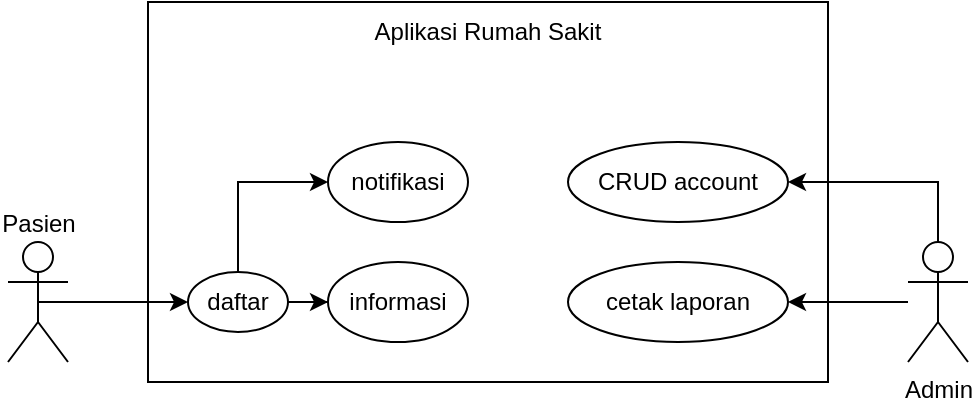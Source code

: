 <mxfile version="24.3.1" type="google">
  <diagram name="Page-1" id="s8k6H9cBIfNWUPBJ0RBl">
    <mxGraphModel grid="1" page="1" gridSize="10" guides="1" tooltips="1" connect="1" arrows="1" fold="1" pageScale="1" pageWidth="850" pageHeight="1100" math="0" shadow="0">
      <root>
        <mxCell id="0" />
        <mxCell id="1" parent="0" />
        <mxCell id="CA63-ng380Ij6-Dl1s6w-1" value="Pasien" style="shape=umlActor;verticalLabelPosition=top;verticalAlign=bottom;html=1;outlineConnect=0;labelPosition=center;align=center;" vertex="1" parent="1">
          <mxGeometry x="180" y="160" width="30" height="60" as="geometry" />
        </mxCell>
        <mxCell id="CA63-ng380Ij6-Dl1s6w-2" value="" style="rounded=0;whiteSpace=wrap;html=1;" vertex="1" parent="1">
          <mxGeometry x="250" y="40" width="340" height="190" as="geometry" />
        </mxCell>
        <mxCell id="CA63-ng380Ij6-Dl1s6w-6" style="edgeStyle=orthogonalEdgeStyle;rounded=0;orthogonalLoop=1;jettySize=auto;html=1;entryX=0;entryY=0.5;entryDx=0;entryDy=0;" edge="1" parent="1" source="CA63-ng380Ij6-Dl1s6w-3" target="CA63-ng380Ij6-Dl1s6w-5">
          <mxGeometry relative="1" as="geometry">
            <Array as="points">
              <mxPoint x="295" y="130" />
            </Array>
          </mxGeometry>
        </mxCell>
        <mxCell id="CA63-ng380Ij6-Dl1s6w-8" style="edgeStyle=orthogonalEdgeStyle;rounded=0;orthogonalLoop=1;jettySize=auto;html=1;entryX=0;entryY=0.5;entryDx=0;entryDy=0;" edge="1" parent="1" source="CA63-ng380Ij6-Dl1s6w-3" target="CA63-ng380Ij6-Dl1s6w-7">
          <mxGeometry relative="1" as="geometry" />
        </mxCell>
        <mxCell id="CA63-ng380Ij6-Dl1s6w-3" value="daftar" style="ellipse;whiteSpace=wrap;html=1;" vertex="1" parent="1">
          <mxGeometry x="270" y="175" width="50" height="30" as="geometry" />
        </mxCell>
        <mxCell id="CA63-ng380Ij6-Dl1s6w-4" value="" style="endArrow=classic;html=1;rounded=0;exitX=0.5;exitY=0.5;exitDx=0;exitDy=0;exitPerimeter=0;" edge="1" parent="1" source="CA63-ng380Ij6-Dl1s6w-1" target="CA63-ng380Ij6-Dl1s6w-3">
          <mxGeometry width="50" height="50" relative="1" as="geometry">
            <mxPoint x="210" y="110" as="sourcePoint" />
            <mxPoint x="230" y="210" as="targetPoint" />
          </mxGeometry>
        </mxCell>
        <mxCell id="CA63-ng380Ij6-Dl1s6w-5" value="notifikasi" style="ellipse;whiteSpace=wrap;html=1;" vertex="1" parent="1">
          <mxGeometry x="340" y="110" width="70" height="40" as="geometry" />
        </mxCell>
        <mxCell id="CA63-ng380Ij6-Dl1s6w-7" value="informasi" style="ellipse;whiteSpace=wrap;html=1;" vertex="1" parent="1">
          <mxGeometry x="340" y="170" width="70" height="40" as="geometry" />
        </mxCell>
        <mxCell id="CA63-ng380Ij6-Dl1s6w-9" value="CRUD account" style="ellipse;whiteSpace=wrap;html=1;" vertex="1" parent="1">
          <mxGeometry x="460" y="110" width="110" height="40" as="geometry" />
        </mxCell>
        <mxCell id="CA63-ng380Ij6-Dl1s6w-10" value="cetak laporan" style="ellipse;whiteSpace=wrap;html=1;" vertex="1" parent="1">
          <mxGeometry x="460" y="170" width="110" height="40" as="geometry" />
        </mxCell>
        <mxCell id="CA63-ng380Ij6-Dl1s6w-12" style="edgeStyle=orthogonalEdgeStyle;rounded=0;orthogonalLoop=1;jettySize=auto;html=1;entryX=1;entryY=0.5;entryDx=0;entryDy=0;" edge="1" parent="1" source="CA63-ng380Ij6-Dl1s6w-11" target="CA63-ng380Ij6-Dl1s6w-10">
          <mxGeometry relative="1" as="geometry" />
        </mxCell>
        <mxCell id="CA63-ng380Ij6-Dl1s6w-13" style="edgeStyle=orthogonalEdgeStyle;rounded=0;orthogonalLoop=1;jettySize=auto;html=1;entryX=1;entryY=0.5;entryDx=0;entryDy=0;" edge="1" parent="1" source="CA63-ng380Ij6-Dl1s6w-11" target="CA63-ng380Ij6-Dl1s6w-9">
          <mxGeometry relative="1" as="geometry">
            <Array as="points">
              <mxPoint x="645" y="130" />
            </Array>
          </mxGeometry>
        </mxCell>
        <mxCell id="CA63-ng380Ij6-Dl1s6w-11" value="Admin" style="shape=umlActor;verticalLabelPosition=bottom;verticalAlign=top;html=1;outlineConnect=0;labelPosition=center;align=center;" vertex="1" parent="1">
          <mxGeometry x="630" y="160" width="30" height="60" as="geometry" />
        </mxCell>
        <mxCell id="CA63-ng380Ij6-Dl1s6w-14" value="Aplikasi Rumah Sakit" style="text;html=1;align=center;verticalAlign=middle;whiteSpace=wrap;rounded=0;" vertex="1" parent="1">
          <mxGeometry x="350" y="40" width="140" height="30" as="geometry" />
        </mxCell>
      </root>
    </mxGraphModel>
  </diagram>
</mxfile>

